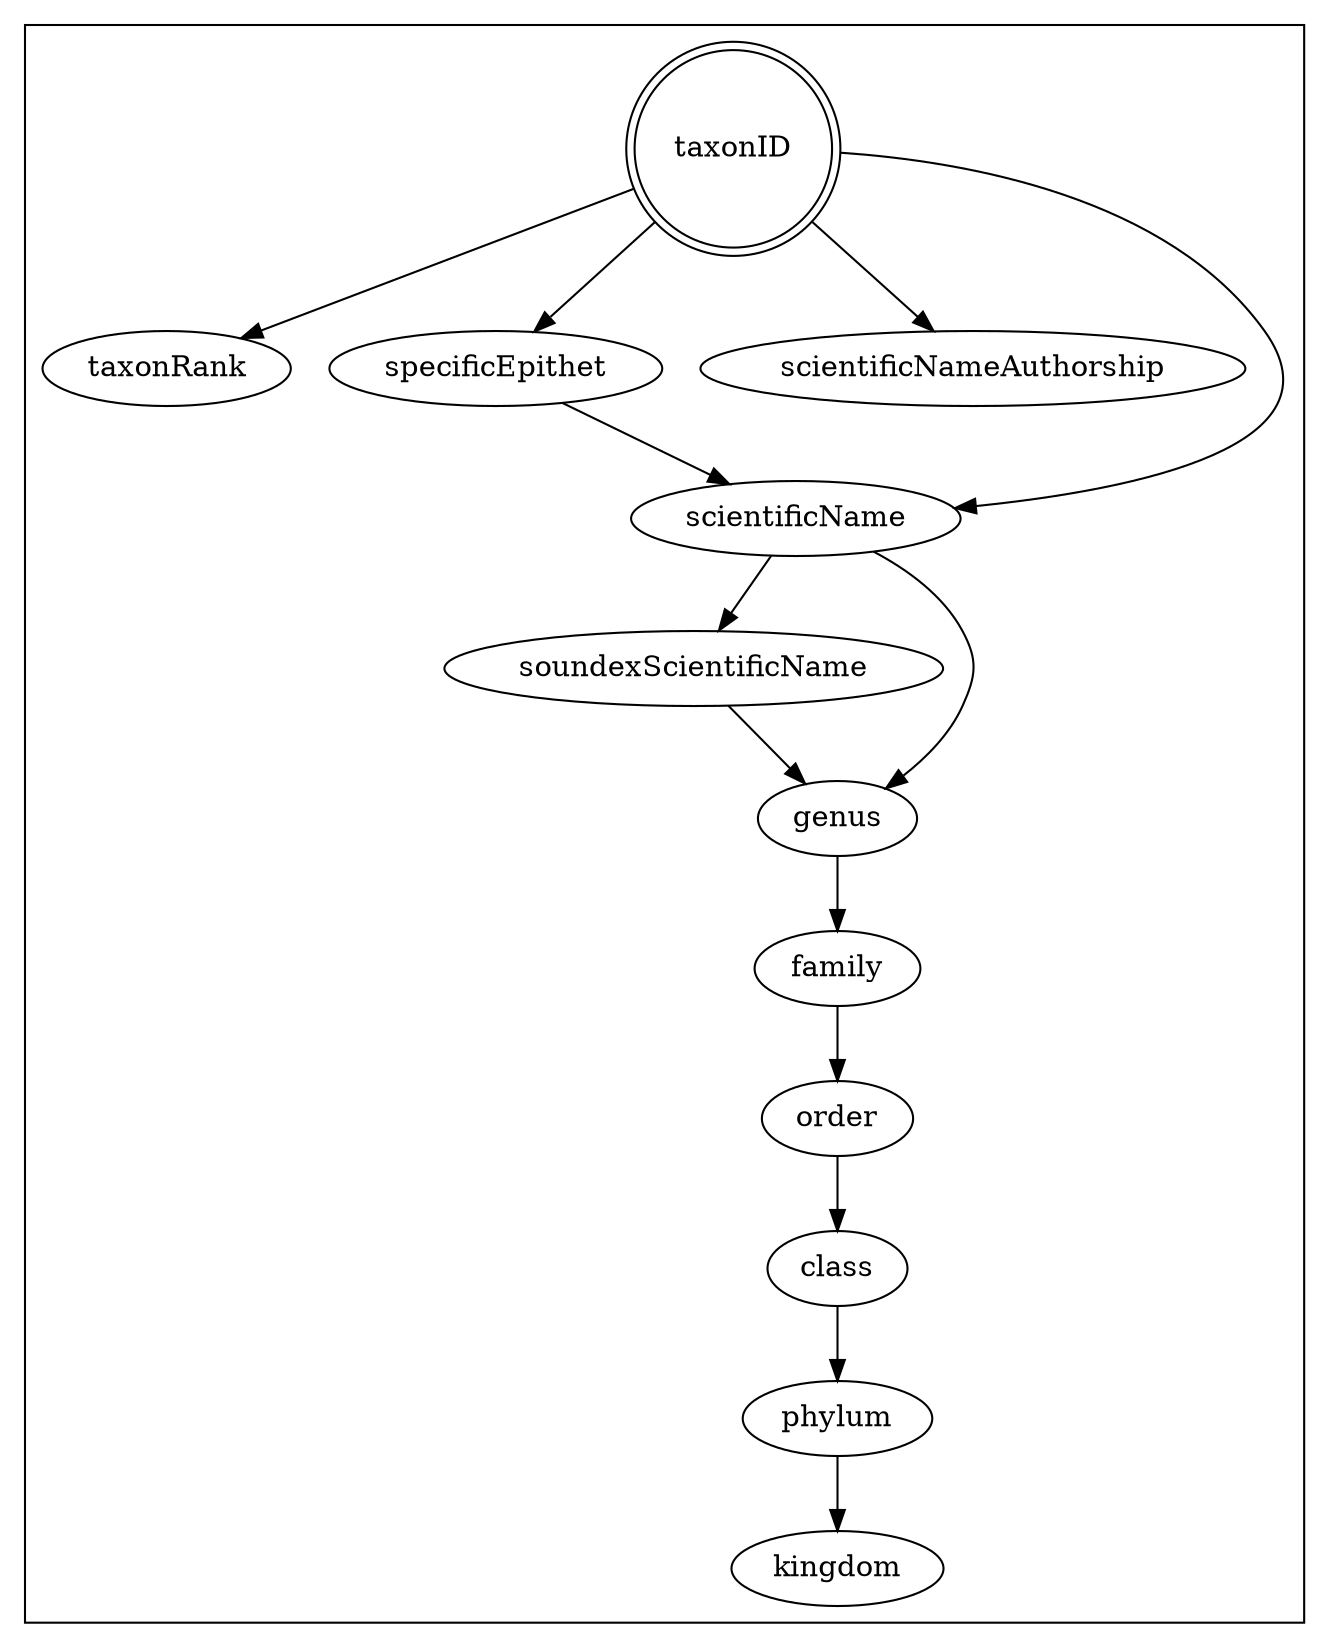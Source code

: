 strict digraph "simple-linnaean" {
  subgraph clusterNetwork {
    "taxonID" [ label = "taxonID"  shape = doublecircle  ]
    "taxonRank" [ label = "taxonRank"  ]
    "specificEpithet" [ label = "specificEpithet"  ]
    "scientificNameAuthorship" [ label = "scientificNameAuthorship"  ]
    "scientificName" [ label = "scientificName"  ]
    "soundexScientificName" [ label = "soundexScientificName"  ]
    "genus" [ label = "genus"  ]
    "family" [ label = "family"  ]
    "order" [ label = "order"  ]
    "class" [ label = "class"  ]
    "phylum" [ label = "phylum"  ]
    "kingdom" [ label = "kingdom"  ]
    "taxonID" -> "scientificName"
    "taxonID" -> "taxonRank"
    "taxonID" -> "specificEpithet"
    "taxonID" -> "scientificNameAuthorship"
    "scientificName" -> "genus"
    "scientificName" -> "soundexScientificName"
    "specificEpithet" -> "scientificName"
    "genus" -> "family"
    "soundexScientificName" -> "genus"
    "family" -> "order"
    "order" -> "class"
    "class" -> "phylum"
    "phylum" -> "kingdom"
  }
}